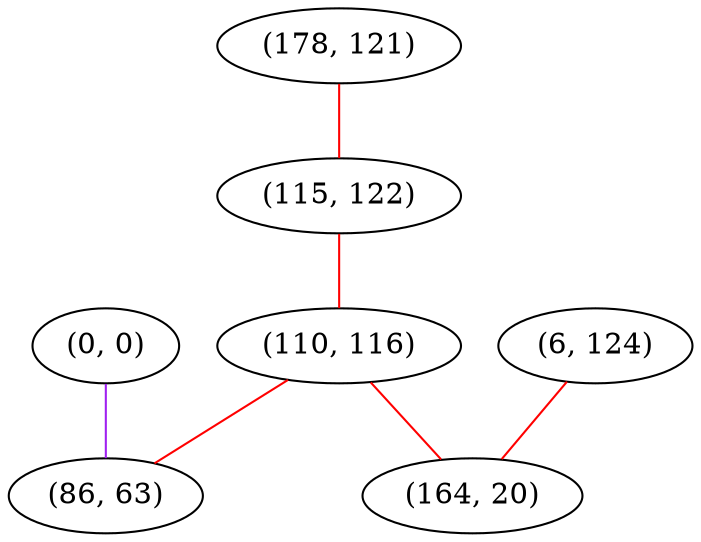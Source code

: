 graph "" {
"(0, 0)";
"(178, 121)";
"(6, 124)";
"(115, 122)";
"(110, 116)";
"(164, 20)";
"(86, 63)";
"(0, 0)" -- "(86, 63)"  [color=purple, key=0, weight=4];
"(178, 121)" -- "(115, 122)"  [color=red, key=0, weight=1];
"(6, 124)" -- "(164, 20)"  [color=red, key=0, weight=1];
"(115, 122)" -- "(110, 116)"  [color=red, key=0, weight=1];
"(110, 116)" -- "(164, 20)"  [color=red, key=0, weight=1];
"(110, 116)" -- "(86, 63)"  [color=red, key=0, weight=1];
}
